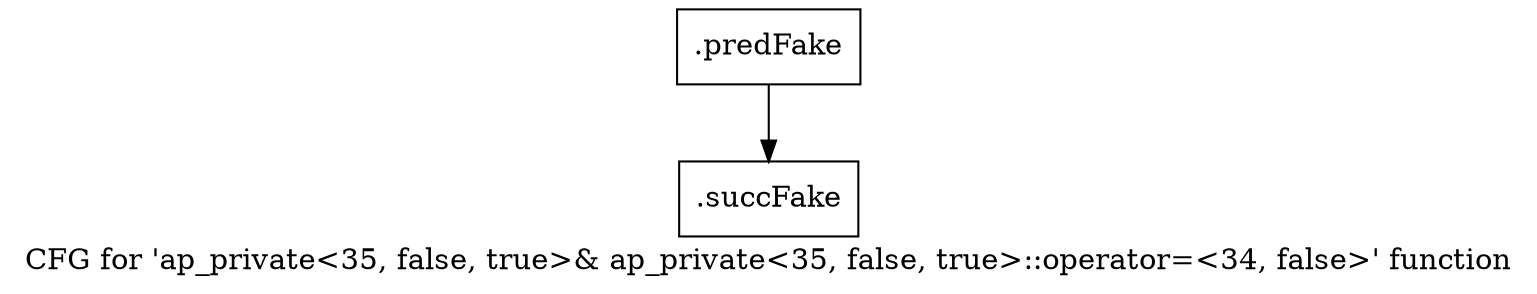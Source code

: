 digraph "CFG for 'ap_private\<35, false, true\>& ap_private\<35, false, true\>::operator=\<34, false\>' function" {
	label="CFG for 'ap_private\<35, false, true\>& ap_private\<35, false, true\>::operator=\<34, false\>' function";

	Node0x5a93b40 [shape=record,filename="",linenumber="",label="{.predFake}"];
	Node0x5a93b40 -> Node0x60dea70[ callList="" memoryops="" filename="/mnt/xilinx/Vitis_HLS/2021.2/include/etc/ap_private.h" execusionnum="720"];
	Node0x60dea70 [shape=record,filename="/mnt/xilinx/Vitis_HLS/2021.2/include/etc/ap_private.h",linenumber="1486",label="{.succFake}"];
}
